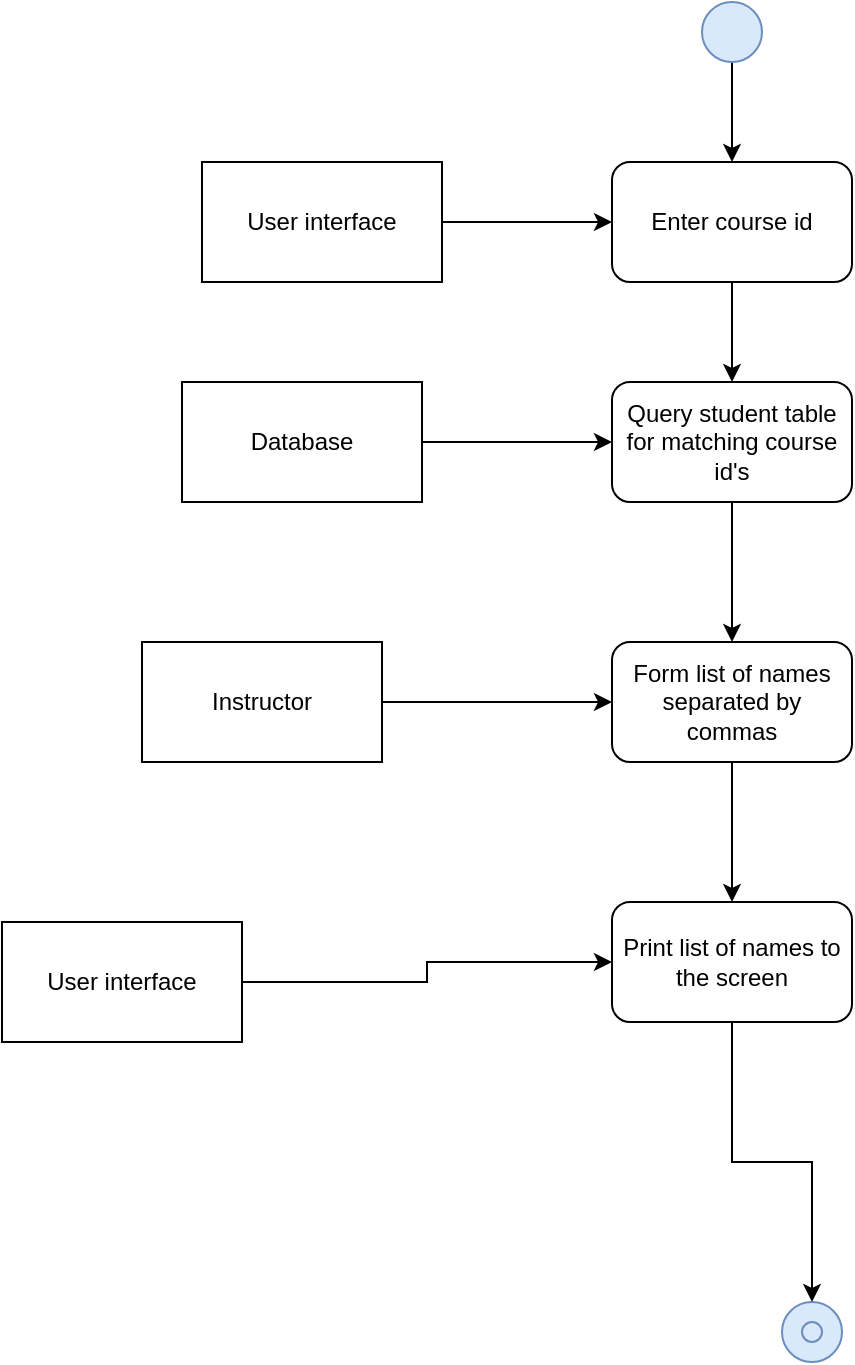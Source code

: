 <mxfile version="13.3.5" type="github">
  <diagram id="A9aJcVBGaKrG88D0Sguz" name="Page-1">
    <mxGraphModel dx="1422" dy="794" grid="1" gridSize="10" guides="1" tooltips="1" connect="1" arrows="1" fold="1" page="1" pageScale="1" pageWidth="1100" pageHeight="1700" math="0" shadow="0">
      <root>
        <mxCell id="0" />
        <mxCell id="1" parent="0" />
        <mxCell id="OAjG6ugZ-eWth2I8EmIu-1" value="" style="group" parent="1" vertex="1" connectable="0">
          <mxGeometry x="570" y="730" width="30" height="30" as="geometry" />
        </mxCell>
        <mxCell id="OAjG6ugZ-eWth2I8EmIu-2" value="" style="ellipse;whiteSpace=wrap;html=1;aspect=fixed;fillColor=#dae8fc;strokeColor=#6c8ebf;" parent="OAjG6ugZ-eWth2I8EmIu-1" vertex="1">
          <mxGeometry width="30" height="30" as="geometry" />
        </mxCell>
        <mxCell id="OAjG6ugZ-eWth2I8EmIu-3" value="" style="ellipse;whiteSpace=wrap;html=1;aspect=fixed;fillColor=#dae8fc;strokeColor=#6c8ebf;" parent="OAjG6ugZ-eWth2I8EmIu-1" vertex="1">
          <mxGeometry x="10" y="10" width="10" height="10" as="geometry" />
        </mxCell>
        <mxCell id="OAjG6ugZ-eWth2I8EmIu-6" style="edgeStyle=orthogonalEdgeStyle;rounded=0;orthogonalLoop=1;jettySize=auto;html=1;exitX=0.5;exitY=1;exitDx=0;exitDy=0;" parent="1" source="OAjG6ugZ-eWth2I8EmIu-4" target="OAjG6ugZ-eWth2I8EmIu-5" edge="1">
          <mxGeometry relative="1" as="geometry" />
        </mxCell>
        <mxCell id="OAjG6ugZ-eWth2I8EmIu-4" value="" style="ellipse;whiteSpace=wrap;html=1;aspect=fixed;fillColor=#dae8fc;strokeColor=#6c8ebf;" parent="1" vertex="1">
          <mxGeometry x="530" y="80" width="30" height="30" as="geometry" />
        </mxCell>
        <mxCell id="OAjG6ugZ-eWth2I8EmIu-8" style="edgeStyle=orthogonalEdgeStyle;rounded=0;orthogonalLoop=1;jettySize=auto;html=1;exitX=0.5;exitY=1;exitDx=0;exitDy=0;entryX=0.5;entryY=0;entryDx=0;entryDy=0;" parent="1" source="OAjG6ugZ-eWth2I8EmIu-5" target="OAjG6ugZ-eWth2I8EmIu-7" edge="1">
          <mxGeometry relative="1" as="geometry" />
        </mxCell>
        <mxCell id="OAjG6ugZ-eWth2I8EmIu-5" value="Enter course id" style="rounded=1;whiteSpace=wrap;html=1;" parent="1" vertex="1">
          <mxGeometry x="485" y="160" width="120" height="60" as="geometry" />
        </mxCell>
        <mxCell id="OAjG6ugZ-eWth2I8EmIu-14" style="edgeStyle=orthogonalEdgeStyle;rounded=0;orthogonalLoop=1;jettySize=auto;html=1;exitX=0.5;exitY=1;exitDx=0;exitDy=0;entryX=0.5;entryY=0;entryDx=0;entryDy=0;" parent="1" source="OAjG6ugZ-eWth2I8EmIu-7" target="OAjG6ugZ-eWth2I8EmIu-13" edge="1">
          <mxGeometry relative="1" as="geometry" />
        </mxCell>
        <mxCell id="OAjG6ugZ-eWth2I8EmIu-7" value="Query student table for matching course id&#39;s" style="rounded=1;whiteSpace=wrap;html=1;" parent="1" vertex="1">
          <mxGeometry x="485" y="270" width="120" height="60" as="geometry" />
        </mxCell>
        <mxCell id="OAjG6ugZ-eWth2I8EmIu-10" style="edgeStyle=orthogonalEdgeStyle;rounded=0;orthogonalLoop=1;jettySize=auto;html=1;exitX=1;exitY=0.5;exitDx=0;exitDy=0;entryX=0;entryY=0.5;entryDx=0;entryDy=0;" parent="1" source="OAjG6ugZ-eWth2I8EmIu-9" target="OAjG6ugZ-eWth2I8EmIu-7" edge="1">
          <mxGeometry relative="1" as="geometry" />
        </mxCell>
        <mxCell id="OAjG6ugZ-eWth2I8EmIu-9" value="Database" style="rounded=0;whiteSpace=wrap;html=1;" parent="1" vertex="1">
          <mxGeometry x="270" y="270" width="120" height="60" as="geometry" />
        </mxCell>
        <mxCell id="OAjG6ugZ-eWth2I8EmIu-16" style="edgeStyle=orthogonalEdgeStyle;rounded=0;orthogonalLoop=1;jettySize=auto;html=1;exitX=0.5;exitY=1;exitDx=0;exitDy=0;" parent="1" source="OAjG6ugZ-eWth2I8EmIu-13" target="OAjG6ugZ-eWth2I8EmIu-15" edge="1">
          <mxGeometry relative="1" as="geometry" />
        </mxCell>
        <mxCell id="OAjG6ugZ-eWth2I8EmIu-13" value="Form list of names separated by commas" style="rounded=1;whiteSpace=wrap;html=1;" parent="1" vertex="1">
          <mxGeometry x="485" y="400" width="120" height="60" as="geometry" />
        </mxCell>
        <mxCell id="OAjG6ugZ-eWth2I8EmIu-17" style="edgeStyle=orthogonalEdgeStyle;rounded=0;orthogonalLoop=1;jettySize=auto;html=1;exitX=0.5;exitY=1;exitDx=0;exitDy=0;entryX=0.5;entryY=0;entryDx=0;entryDy=0;" parent="1" source="OAjG6ugZ-eWth2I8EmIu-15" target="OAjG6ugZ-eWth2I8EmIu-2" edge="1">
          <mxGeometry relative="1" as="geometry" />
        </mxCell>
        <mxCell id="OAjG6ugZ-eWth2I8EmIu-15" value="Print list of names to the screen" style="rounded=1;whiteSpace=wrap;html=1;" parent="1" vertex="1">
          <mxGeometry x="485" y="530" width="120" height="60" as="geometry" />
        </mxCell>
        <mxCell id="eFhrA7BcUCs0QXQs2Ede-2" style="edgeStyle=orthogonalEdgeStyle;rounded=0;orthogonalLoop=1;jettySize=auto;html=1;exitX=1;exitY=0.5;exitDx=0;exitDy=0;entryX=0;entryY=0.5;entryDx=0;entryDy=0;" edge="1" parent="1" source="eFhrA7BcUCs0QXQs2Ede-1" target="OAjG6ugZ-eWth2I8EmIu-5">
          <mxGeometry relative="1" as="geometry" />
        </mxCell>
        <mxCell id="eFhrA7BcUCs0QXQs2Ede-1" value="User interface" style="rounded=0;whiteSpace=wrap;html=1;" vertex="1" parent="1">
          <mxGeometry x="280" y="160" width="120" height="60" as="geometry" />
        </mxCell>
        <mxCell id="eFhrA7BcUCs0QXQs2Ede-4" style="edgeStyle=orthogonalEdgeStyle;rounded=0;orthogonalLoop=1;jettySize=auto;html=1;exitX=1;exitY=0.5;exitDx=0;exitDy=0;entryX=0;entryY=0.5;entryDx=0;entryDy=0;" edge="1" parent="1" source="eFhrA7BcUCs0QXQs2Ede-3" target="OAjG6ugZ-eWth2I8EmIu-15">
          <mxGeometry relative="1" as="geometry" />
        </mxCell>
        <mxCell id="eFhrA7BcUCs0QXQs2Ede-3" value="User interface" style="rounded=0;whiteSpace=wrap;html=1;" vertex="1" parent="1">
          <mxGeometry x="180" y="540" width="120" height="60" as="geometry" />
        </mxCell>
        <mxCell id="eFhrA7BcUCs0QXQs2Ede-6" style="edgeStyle=orthogonalEdgeStyle;rounded=0;orthogonalLoop=1;jettySize=auto;html=1;exitX=1;exitY=0.5;exitDx=0;exitDy=0;entryX=0;entryY=0.5;entryDx=0;entryDy=0;" edge="1" parent="1" source="eFhrA7BcUCs0QXQs2Ede-5" target="OAjG6ugZ-eWth2I8EmIu-13">
          <mxGeometry relative="1" as="geometry" />
        </mxCell>
        <mxCell id="eFhrA7BcUCs0QXQs2Ede-5" value="Instructor" style="rounded=0;whiteSpace=wrap;html=1;" vertex="1" parent="1">
          <mxGeometry x="250" y="400" width="120" height="60" as="geometry" />
        </mxCell>
      </root>
    </mxGraphModel>
  </diagram>
</mxfile>
